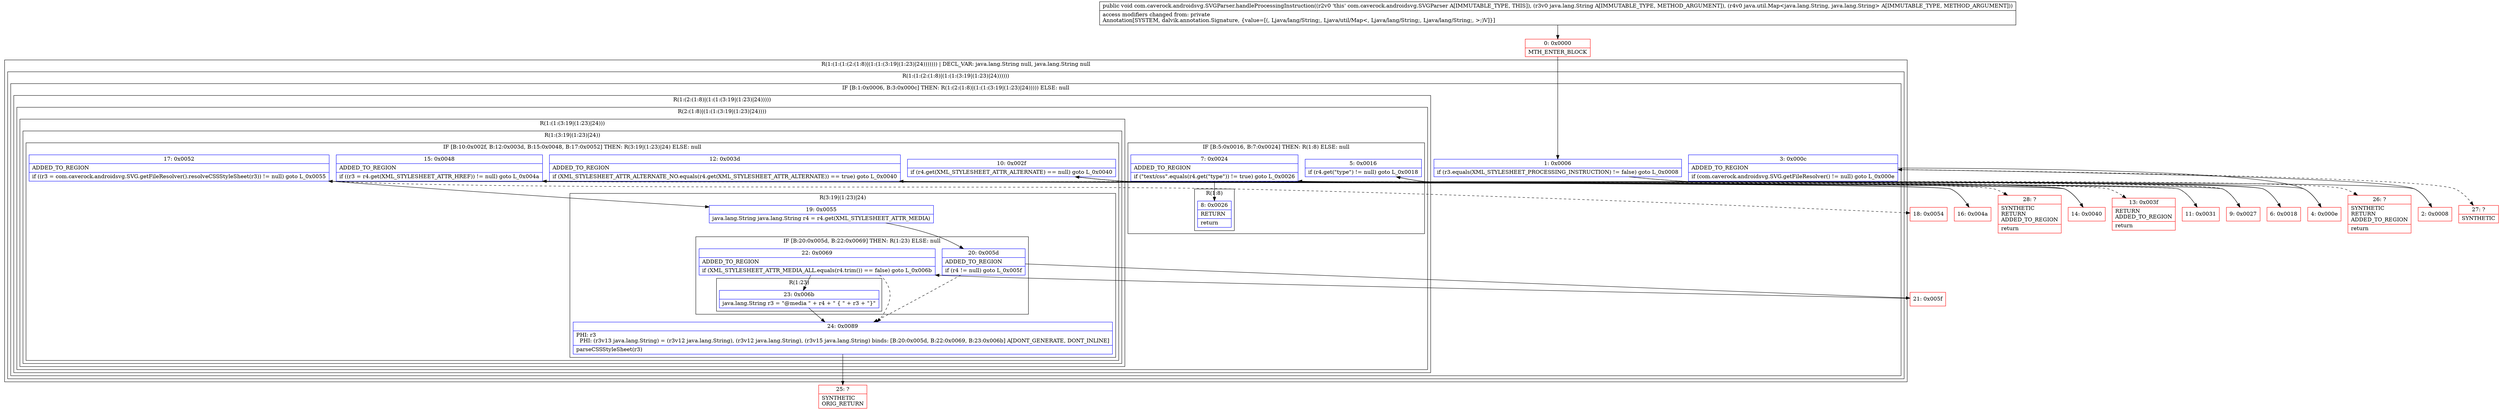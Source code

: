 digraph "CFG forcom.caverock.androidsvg.SVGParser.handleProcessingInstruction(Ljava\/lang\/String;Ljava\/util\/Map;)V" {
subgraph cluster_Region_1558790249 {
label = "R(1:(1:(1:(2:(1:8)|(1:(1:(3:19|(1:23)|24))))))) | DECL_VAR: java.lang.String null, java.lang.String null\l";
node [shape=record,color=blue];
subgraph cluster_Region_282666857 {
label = "R(1:(1:(2:(1:8)|(1:(1:(3:19|(1:23)|24))))))";
node [shape=record,color=blue];
subgraph cluster_IfRegion_835125825 {
label = "IF [B:1:0x0006, B:3:0x000c] THEN: R(1:(2:(1:8)|(1:(1:(3:19|(1:23)|24))))) ELSE: null";
node [shape=record,color=blue];
Node_1 [shape=record,label="{1\:\ 0x0006|if (r3.equals(XML_STYLESHEET_PROCESSING_INSTRUCTION) != false) goto L_0x0008\l}"];
Node_3 [shape=record,label="{3\:\ 0x000c|ADDED_TO_REGION\l|if (com.caverock.androidsvg.SVG.getFileResolver() != null) goto L_0x000e\l}"];
subgraph cluster_Region_1165030655 {
label = "R(1:(2:(1:8)|(1:(1:(3:19|(1:23)|24)))))";
node [shape=record,color=blue];
subgraph cluster_Region_1401691696 {
label = "R(2:(1:8)|(1:(1:(3:19|(1:23)|24))))";
node [shape=record,color=blue];
subgraph cluster_IfRegion_171415879 {
label = "IF [B:5:0x0016, B:7:0x0024] THEN: R(1:8) ELSE: null";
node [shape=record,color=blue];
Node_5 [shape=record,label="{5\:\ 0x0016|if (r4.get(\"type\") != null) goto L_0x0018\l}"];
Node_7 [shape=record,label="{7\:\ 0x0024|ADDED_TO_REGION\l|if (\"text\/css\".equals(r4.get(\"type\")) != true) goto L_0x0026\l}"];
subgraph cluster_Region_65750858 {
label = "R(1:8)";
node [shape=record,color=blue];
Node_8 [shape=record,label="{8\:\ 0x0026|RETURN\l|return\l}"];
}
}
subgraph cluster_Region_1107205316 {
label = "R(1:(1:(3:19|(1:23)|24)))";
node [shape=record,color=blue];
subgraph cluster_Region_1924163413 {
label = "R(1:(3:19|(1:23)|24))";
node [shape=record,color=blue];
subgraph cluster_IfRegion_1157309925 {
label = "IF [B:10:0x002f, B:12:0x003d, B:15:0x0048, B:17:0x0052] THEN: R(3:19|(1:23)|24) ELSE: null";
node [shape=record,color=blue];
Node_10 [shape=record,label="{10\:\ 0x002f|if (r4.get(XML_STYLESHEET_ATTR_ALTERNATE) == null) goto L_0x0040\l}"];
Node_12 [shape=record,label="{12\:\ 0x003d|ADDED_TO_REGION\l|if (XML_STYLESHEET_ATTR_ALTERNATE_NO.equals(r4.get(XML_STYLESHEET_ATTR_ALTERNATE)) == true) goto L_0x0040\l}"];
Node_15 [shape=record,label="{15\:\ 0x0048|ADDED_TO_REGION\l|if ((r3 = r4.get(XML_STYLESHEET_ATTR_HREF)) != null) goto L_0x004a\l}"];
Node_17 [shape=record,label="{17\:\ 0x0052|ADDED_TO_REGION\l|if ((r3 = com.caverock.androidsvg.SVG.getFileResolver().resolveCSSStyleSheet(r3)) != null) goto L_0x0055\l}"];
subgraph cluster_Region_96240897 {
label = "R(3:19|(1:23)|24)";
node [shape=record,color=blue];
Node_19 [shape=record,label="{19\:\ 0x0055|java.lang.String java.lang.String r4 = r4.get(XML_STYLESHEET_ATTR_MEDIA)\l}"];
subgraph cluster_IfRegion_1563422916 {
label = "IF [B:20:0x005d, B:22:0x0069] THEN: R(1:23) ELSE: null";
node [shape=record,color=blue];
Node_20 [shape=record,label="{20\:\ 0x005d|ADDED_TO_REGION\l|if (r4 != null) goto L_0x005f\l}"];
Node_22 [shape=record,label="{22\:\ 0x0069|ADDED_TO_REGION\l|if (XML_STYLESHEET_ATTR_MEDIA_ALL.equals(r4.trim()) == false) goto L_0x006b\l}"];
subgraph cluster_Region_1499214946 {
label = "R(1:23)";
node [shape=record,color=blue];
Node_23 [shape=record,label="{23\:\ 0x006b|java.lang.String r3 = \"@media \" + r4 + \" \{ \" + r3 + \"\}\"\l}"];
}
}
Node_24 [shape=record,label="{24\:\ 0x0089|PHI: r3 \l  PHI: (r3v13 java.lang.String) = (r3v12 java.lang.String), (r3v12 java.lang.String), (r3v15 java.lang.String) binds: [B:20:0x005d, B:22:0x0069, B:23:0x006b] A[DONT_GENERATE, DONT_INLINE]\l|parseCSSStyleSheet(r3)\l}"];
}
}
}
}
}
}
}
}
}
Node_0 [shape=record,color=red,label="{0\:\ 0x0000|MTH_ENTER_BLOCK\l}"];
Node_2 [shape=record,color=red,label="{2\:\ 0x0008}"];
Node_4 [shape=record,color=red,label="{4\:\ 0x000e}"];
Node_6 [shape=record,color=red,label="{6\:\ 0x0018}"];
Node_9 [shape=record,color=red,label="{9\:\ 0x0027}"];
Node_11 [shape=record,color=red,label="{11\:\ 0x0031}"];
Node_13 [shape=record,color=red,label="{13\:\ 0x003f|RETURN\lADDED_TO_REGION\l|return\l}"];
Node_14 [shape=record,color=red,label="{14\:\ 0x0040}"];
Node_16 [shape=record,color=red,label="{16\:\ 0x004a}"];
Node_18 [shape=record,color=red,label="{18\:\ 0x0054}"];
Node_21 [shape=record,color=red,label="{21\:\ 0x005f}"];
Node_25 [shape=record,color=red,label="{25\:\ ?|SYNTHETIC\lORIG_RETURN\l}"];
Node_26 [shape=record,color=red,label="{26\:\ ?|SYNTHETIC\lRETURN\lADDED_TO_REGION\l|return\l}"];
Node_27 [shape=record,color=red,label="{27\:\ ?|SYNTHETIC\l}"];
Node_28 [shape=record,color=red,label="{28\:\ ?|SYNTHETIC\lRETURN\lADDED_TO_REGION\l|return\l}"];
MethodNode[shape=record,label="{public void com.caverock.androidsvg.SVGParser.handleProcessingInstruction((r2v0 'this' com.caverock.androidsvg.SVGParser A[IMMUTABLE_TYPE, THIS]), (r3v0 java.lang.String A[IMMUTABLE_TYPE, METHOD_ARGUMENT]), (r4v0 java.util.Map\<java.lang.String, java.lang.String\> A[IMMUTABLE_TYPE, METHOD_ARGUMENT]))  | access modifiers changed from: private\lAnnotation[SYSTEM, dalvik.annotation.Signature, \{value=[(, Ljava\/lang\/String;, Ljava\/util\/Map\<, Ljava\/lang\/String;, Ljava\/lang\/String;, \>;)V]\}]\l}"];
MethodNode -> Node_0;
Node_1 -> Node_2;
Node_1 -> Node_26[style=dashed];
Node_3 -> Node_4;
Node_3 -> Node_27[style=dashed];
Node_5 -> Node_6;
Node_5 -> Node_9[style=dashed];
Node_7 -> Node_8;
Node_7 -> Node_9[style=dashed];
Node_10 -> Node_11[style=dashed];
Node_10 -> Node_14;
Node_12 -> Node_13[style=dashed];
Node_12 -> Node_14;
Node_15 -> Node_16;
Node_15 -> Node_28[style=dashed];
Node_17 -> Node_18[style=dashed];
Node_17 -> Node_19;
Node_19 -> Node_20;
Node_20 -> Node_21;
Node_20 -> Node_24[style=dashed];
Node_22 -> Node_23;
Node_22 -> Node_24[style=dashed];
Node_23 -> Node_24;
Node_24 -> Node_25;
Node_0 -> Node_1;
Node_2 -> Node_3;
Node_4 -> Node_5;
Node_6 -> Node_7;
Node_9 -> Node_10;
Node_11 -> Node_12;
Node_14 -> Node_15;
Node_16 -> Node_17;
Node_21 -> Node_22;
}

